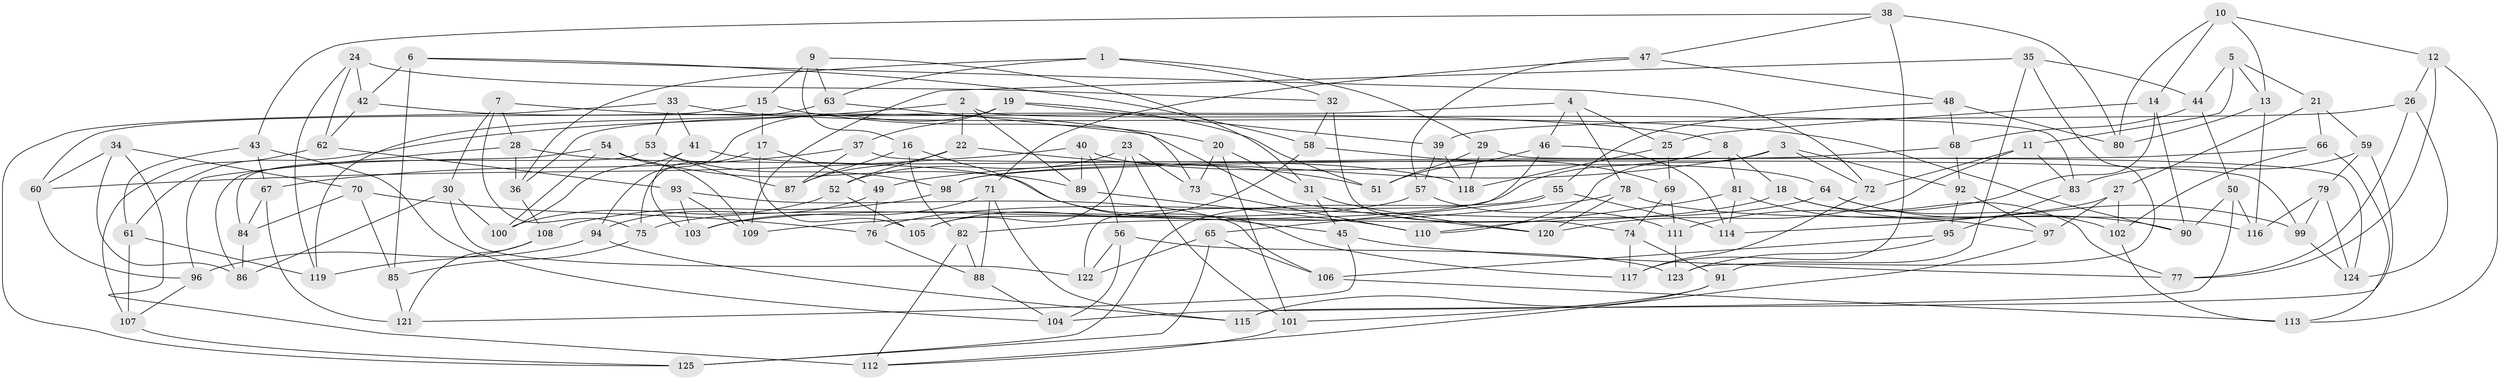 // Generated by graph-tools (version 1.1) at 2025/57/03/09/25 04:57:08]
// undirected, 125 vertices, 250 edges
graph export_dot {
graph [start="1"]
  node [color=gray90,style=filled];
  1;
  2;
  3;
  4;
  5;
  6;
  7;
  8;
  9;
  10;
  11;
  12;
  13;
  14;
  15;
  16;
  17;
  18;
  19;
  20;
  21;
  22;
  23;
  24;
  25;
  26;
  27;
  28;
  29;
  30;
  31;
  32;
  33;
  34;
  35;
  36;
  37;
  38;
  39;
  40;
  41;
  42;
  43;
  44;
  45;
  46;
  47;
  48;
  49;
  50;
  51;
  52;
  53;
  54;
  55;
  56;
  57;
  58;
  59;
  60;
  61;
  62;
  63;
  64;
  65;
  66;
  67;
  68;
  69;
  70;
  71;
  72;
  73;
  74;
  75;
  76;
  77;
  78;
  79;
  80;
  81;
  82;
  83;
  84;
  85;
  86;
  87;
  88;
  89;
  90;
  91;
  92;
  93;
  94;
  95;
  96;
  97;
  98;
  99;
  100;
  101;
  102;
  103;
  104;
  105;
  106;
  107;
  108;
  109;
  110;
  111;
  112;
  113;
  114;
  115;
  116;
  117;
  118;
  119;
  120;
  121;
  122;
  123;
  124;
  125;
  1 -- 29;
  1 -- 36;
  1 -- 32;
  1 -- 63;
  2 -- 61;
  2 -- 83;
  2 -- 89;
  2 -- 22;
  3 -- 49;
  3 -- 110;
  3 -- 92;
  3 -- 72;
  4 -- 78;
  4 -- 46;
  4 -- 25;
  4 -- 36;
  5 -- 44;
  5 -- 11;
  5 -- 21;
  5 -- 13;
  6 -- 42;
  6 -- 72;
  6 -- 58;
  6 -- 85;
  7 -- 28;
  7 -- 75;
  7 -- 8;
  7 -- 30;
  8 -- 81;
  8 -- 18;
  8 -- 82;
  9 -- 31;
  9 -- 63;
  9 -- 16;
  9 -- 15;
  10 -- 13;
  10 -- 80;
  10 -- 14;
  10 -- 12;
  11 -- 83;
  11 -- 72;
  11 -- 120;
  12 -- 26;
  12 -- 77;
  12 -- 113;
  13 -- 116;
  13 -- 80;
  14 -- 111;
  14 -- 90;
  14 -- 25;
  15 -- 17;
  15 -- 60;
  15 -- 20;
  16 -- 82;
  16 -- 87;
  16 -- 117;
  17 -- 49;
  17 -- 75;
  17 -- 105;
  18 -- 103;
  18 -- 77;
  18 -- 99;
  19 -- 37;
  19 -- 94;
  19 -- 39;
  19 -- 51;
  20 -- 101;
  20 -- 31;
  20 -- 73;
  21 -- 66;
  21 -- 27;
  21 -- 59;
  22 -- 87;
  22 -- 52;
  22 -- 51;
  23 -- 73;
  23 -- 52;
  23 -- 105;
  23 -- 101;
  24 -- 119;
  24 -- 62;
  24 -- 32;
  24 -- 42;
  25 -- 69;
  25 -- 118;
  26 -- 39;
  26 -- 77;
  26 -- 124;
  27 -- 97;
  27 -- 114;
  27 -- 102;
  28 -- 36;
  28 -- 45;
  28 -- 96;
  29 -- 51;
  29 -- 118;
  29 -- 124;
  30 -- 100;
  30 -- 122;
  30 -- 86;
  31 -- 45;
  31 -- 120;
  32 -- 74;
  32 -- 58;
  33 -- 125;
  33 -- 90;
  33 -- 53;
  33 -- 41;
  34 -- 112;
  34 -- 70;
  34 -- 86;
  34 -- 60;
  35 -- 91;
  35 -- 109;
  35 -- 123;
  35 -- 44;
  36 -- 108;
  37 -- 87;
  37 -- 67;
  37 -- 99;
  38 -- 117;
  38 -- 43;
  38 -- 80;
  38 -- 47;
  39 -- 118;
  39 -- 57;
  40 -- 60;
  40 -- 64;
  40 -- 56;
  40 -- 89;
  41 -- 103;
  41 -- 100;
  41 -- 118;
  42 -- 62;
  42 -- 120;
  43 -- 67;
  43 -- 104;
  43 -- 61;
  44 -- 68;
  44 -- 50;
  45 -- 121;
  45 -- 77;
  46 -- 114;
  46 -- 51;
  46 -- 122;
  47 -- 57;
  47 -- 48;
  47 -- 71;
  48 -- 68;
  48 -- 55;
  48 -- 80;
  49 -- 94;
  49 -- 76;
  50 -- 116;
  50 -- 90;
  50 -- 104;
  52 -- 100;
  52 -- 105;
  53 -- 84;
  53 -- 87;
  53 -- 98;
  54 -- 86;
  54 -- 109;
  54 -- 100;
  54 -- 89;
  55 -- 65;
  55 -- 114;
  55 -- 125;
  56 -- 122;
  56 -- 104;
  56 -- 123;
  57 -- 111;
  57 -- 75;
  58 -- 69;
  58 -- 105;
  59 -- 83;
  59 -- 115;
  59 -- 79;
  60 -- 96;
  61 -- 107;
  61 -- 119;
  62 -- 93;
  62 -- 107;
  63 -- 119;
  63 -- 73;
  64 -- 102;
  64 -- 76;
  64 -- 90;
  65 -- 122;
  65 -- 106;
  65 -- 125;
  66 -- 113;
  66 -- 98;
  66 -- 102;
  67 -- 121;
  67 -- 84;
  68 -- 92;
  68 -- 98;
  69 -- 74;
  69 -- 111;
  70 -- 85;
  70 -- 84;
  70 -- 76;
  71 -- 88;
  71 -- 103;
  71 -- 115;
  72 -- 117;
  73 -- 110;
  74 -- 91;
  74 -- 117;
  75 -- 85;
  76 -- 88;
  78 -- 116;
  78 -- 109;
  78 -- 120;
  79 -- 124;
  79 -- 116;
  79 -- 99;
  81 -- 97;
  81 -- 110;
  81 -- 114;
  82 -- 88;
  82 -- 112;
  83 -- 95;
  84 -- 86;
  85 -- 121;
  88 -- 104;
  89 -- 110;
  91 -- 115;
  91 -- 101;
  92 -- 97;
  92 -- 95;
  93 -- 106;
  93 -- 103;
  93 -- 109;
  94 -- 115;
  94 -- 96;
  95 -- 123;
  95 -- 106;
  96 -- 107;
  97 -- 112;
  98 -- 108;
  99 -- 124;
  101 -- 112;
  102 -- 113;
  106 -- 113;
  107 -- 125;
  108 -- 119;
  108 -- 121;
  111 -- 123;
}
